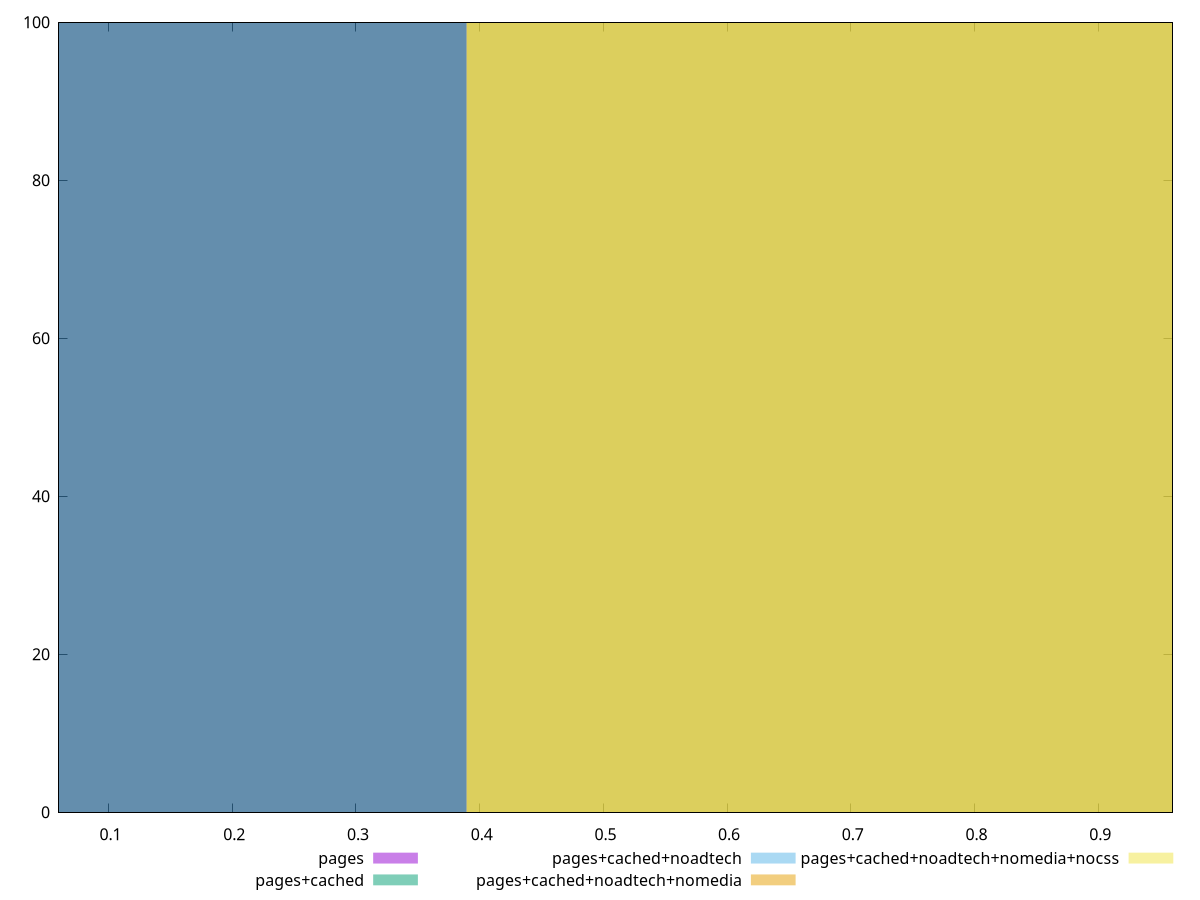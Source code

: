 reset

$pages <<EOF
0 100
EOF

$pagesCached <<EOF
0 100
EOF

$pagesCachedNoadtech <<EOF
0.7790463569401438 100
EOF

$pagesCachedNoadtechNomedia <<EOF
0.7790463569401438 100
EOF

$pagesCachedNoadtechNomediaNocss <<EOF
0.7790463569401438 100
EOF

set key outside below
set boxwidth 0.7790463569401438
set xrange [0.06:0.96]
set yrange [0:100]
set trange [0:100]
set style fill transparent solid 0.5 noborder
set terminal svg size 640, 530 enhanced background rgb 'white'
set output "report_00019_2021-02-10T18-14-37.922Z//interactive/comparison/histogram/all_score.svg"

plot $pages title "pages" with boxes, \
     $pagesCached title "pages+cached" with boxes, \
     $pagesCachedNoadtech title "pages+cached+noadtech" with boxes, \
     $pagesCachedNoadtechNomedia title "pages+cached+noadtech+nomedia" with boxes, \
     $pagesCachedNoadtechNomediaNocss title "pages+cached+noadtech+nomedia+nocss" with boxes

reset
